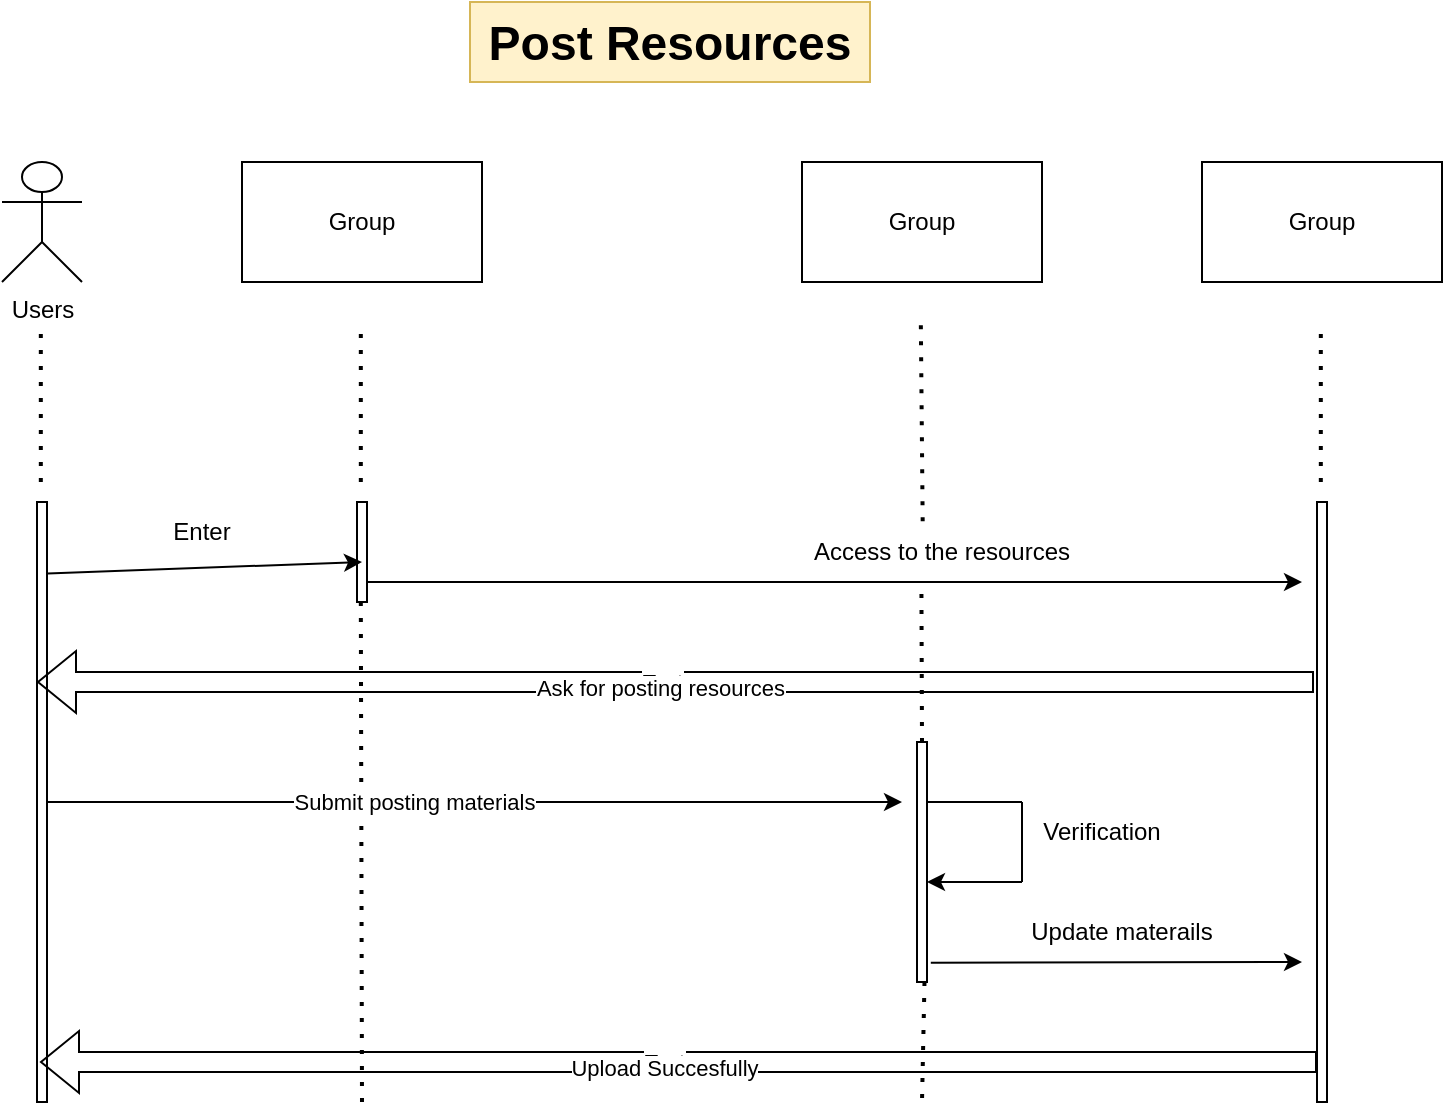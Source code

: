 <mxfile version="24.2.2" type="github">
  <diagram name="หน้า-1" id="47fHZcNuEg1yv10rWDXb">
    <mxGraphModel dx="1050" dy="522" grid="1" gridSize="10" guides="1" tooltips="1" connect="1" arrows="1" fold="1" page="1" pageScale="1" pageWidth="827" pageHeight="1169" math="0" shadow="0">
      <root>
        <mxCell id="0" />
        <mxCell id="1" parent="0" />
        <mxCell id="y_pEZRASfrblptolvBt0-2" value="&lt;h1 style=&quot;margin-top: 0px;&quot;&gt;Post Resources&lt;/h1&gt;" style="text;html=1;whiteSpace=wrap;overflow=hidden;rounded=0;align=center;fillColor=#fff2cc;strokeColor=#d6b656;" vertex="1" parent="1">
          <mxGeometry x="314" y="80" width="200" height="40" as="geometry" />
        </mxCell>
        <mxCell id="y_pEZRASfrblptolvBt0-3" value="Users" style="shape=umlActor;verticalLabelPosition=bottom;verticalAlign=top;html=1;outlineConnect=0;" vertex="1" parent="1">
          <mxGeometry x="80" y="160" width="40" height="60" as="geometry" />
        </mxCell>
        <mxCell id="y_pEZRASfrblptolvBt0-4" value="Group" style="rounded=0;whiteSpace=wrap;html=1;" vertex="1" parent="1">
          <mxGeometry x="200" y="160" width="120" height="60" as="geometry" />
        </mxCell>
        <mxCell id="y_pEZRASfrblptolvBt0-5" value="Group" style="rounded=0;whiteSpace=wrap;html=1;" vertex="1" parent="1">
          <mxGeometry x="480" y="160" width="120" height="60" as="geometry" />
        </mxCell>
        <mxCell id="y_pEZRASfrblptolvBt0-6" value="Group" style="rounded=0;whiteSpace=wrap;html=1;" vertex="1" parent="1">
          <mxGeometry x="680" y="160" width="120" height="60" as="geometry" />
        </mxCell>
        <mxCell id="y_pEZRASfrblptolvBt0-7" value="" style="endArrow=none;dashed=1;html=1;dashPattern=1 3;strokeWidth=2;rounded=0;" edge="1" parent="1">
          <mxGeometry width="50" height="50" relative="1" as="geometry">
            <mxPoint x="99.41" y="320" as="sourcePoint" />
            <mxPoint x="99.41" y="240" as="targetPoint" />
          </mxGeometry>
        </mxCell>
        <mxCell id="y_pEZRASfrblptolvBt0-8" value="" style="endArrow=none;dashed=1;html=1;dashPattern=1 3;strokeWidth=2;rounded=0;" edge="1" parent="1">
          <mxGeometry width="50" height="50" relative="1" as="geometry">
            <mxPoint x="259.41" y="320" as="sourcePoint" />
            <mxPoint x="259.41" y="240" as="targetPoint" />
          </mxGeometry>
        </mxCell>
        <mxCell id="y_pEZRASfrblptolvBt0-9" value="" style="endArrow=none;dashed=1;html=1;dashPattern=1 3;strokeWidth=2;rounded=0;exitX=0.431;exitY=-0.014;exitDx=0;exitDy=0;exitPerimeter=0;" edge="1" parent="1" source="y_pEZRASfrblptolvBt0-18">
          <mxGeometry width="50" height="50" relative="1" as="geometry">
            <mxPoint x="539" y="330" as="sourcePoint" />
            <mxPoint x="539.41" y="240" as="targetPoint" />
          </mxGeometry>
        </mxCell>
        <mxCell id="y_pEZRASfrblptolvBt0-10" value="" style="endArrow=none;dashed=1;html=1;dashPattern=1 3;strokeWidth=2;rounded=0;" edge="1" parent="1">
          <mxGeometry width="50" height="50" relative="1" as="geometry">
            <mxPoint x="739.41" y="320" as="sourcePoint" />
            <mxPoint x="739.41" y="240" as="targetPoint" />
          </mxGeometry>
        </mxCell>
        <mxCell id="y_pEZRASfrblptolvBt0-11" value="" style="rounded=0;whiteSpace=wrap;html=1;" vertex="1" parent="1">
          <mxGeometry x="97.5" y="330" width="5" height="300" as="geometry" />
        </mxCell>
        <mxCell id="y_pEZRASfrblptolvBt0-12" value="" style="rounded=0;whiteSpace=wrap;html=1;" vertex="1" parent="1">
          <mxGeometry x="737.5" y="330" width="5" height="300" as="geometry" />
        </mxCell>
        <mxCell id="y_pEZRASfrblptolvBt0-13" value="" style="rounded=0;whiteSpace=wrap;html=1;" vertex="1" parent="1">
          <mxGeometry x="257.5" y="330" width="5" height="50" as="geometry" />
        </mxCell>
        <mxCell id="y_pEZRASfrblptolvBt0-14" value="" style="endArrow=classic;html=1;rounded=0;exitX=1.06;exitY=0.119;exitDx=0;exitDy=0;exitPerimeter=0;entryX=0.5;entryY=0.6;entryDx=0;entryDy=0;entryPerimeter=0;" edge="1" parent="1" source="y_pEZRASfrblptolvBt0-11" target="y_pEZRASfrblptolvBt0-13">
          <mxGeometry width="50" height="50" relative="1" as="geometry">
            <mxPoint x="110" y="350" as="sourcePoint" />
            <mxPoint x="250" y="360" as="targetPoint" />
          </mxGeometry>
        </mxCell>
        <mxCell id="y_pEZRASfrblptolvBt0-15" value="Enter" style="text;html=1;align=center;verticalAlign=middle;whiteSpace=wrap;rounded=0;" vertex="1" parent="1">
          <mxGeometry x="150" y="330" width="60" height="30" as="geometry" />
        </mxCell>
        <mxCell id="y_pEZRASfrblptolvBt0-16" value="" style="endArrow=none;dashed=1;html=1;dashPattern=1 3;strokeWidth=2;rounded=0;" edge="1" parent="1">
          <mxGeometry width="50" height="50" relative="1" as="geometry">
            <mxPoint x="260" y="630" as="sourcePoint" />
            <mxPoint x="259.41" y="380" as="targetPoint" />
          </mxGeometry>
        </mxCell>
        <mxCell id="y_pEZRASfrblptolvBt0-17" value="" style="endArrow=classic;html=1;rounded=0;exitX=1.117;exitY=0.159;exitDx=0;exitDy=0;exitPerimeter=0;" edge="1" parent="1">
          <mxGeometry width="50" height="50" relative="1" as="geometry">
            <mxPoint x="262.5" y="370" as="sourcePoint" />
            <mxPoint x="730" y="370" as="targetPoint" />
          </mxGeometry>
        </mxCell>
        <mxCell id="y_pEZRASfrblptolvBt0-18" value="Access to the resources" style="text;html=1;align=center;verticalAlign=middle;whiteSpace=wrap;rounded=0;" vertex="1" parent="1">
          <mxGeometry x="480" y="340" width="140" height="30" as="geometry" />
        </mxCell>
        <mxCell id="y_pEZRASfrblptolvBt0-19" value="" style="endArrow=none;dashed=1;html=1;dashPattern=1 3;strokeWidth=2;rounded=0;" edge="1" parent="1">
          <mxGeometry width="50" height="50" relative="1" as="geometry">
            <mxPoint x="540" y="450" as="sourcePoint" />
            <mxPoint x="539.7" y="370" as="targetPoint" />
          </mxGeometry>
        </mxCell>
        <mxCell id="y_pEZRASfrblptolvBt0-20" value="" style="shape=flexArrow;endArrow=classic;html=1;rounded=0;entryX=0.5;entryY=0.368;entryDx=0;entryDy=0;entryPerimeter=0;" edge="1" parent="1">
          <mxGeometry width="50" height="50" relative="1" as="geometry">
            <mxPoint x="736" y="420" as="sourcePoint" />
            <mxPoint x="97.5" y="420.0" as="targetPoint" />
          </mxGeometry>
        </mxCell>
        <mxCell id="y_pEZRASfrblptolvBt0-21" value="Text" style="edgeLabel;html=1;align=center;verticalAlign=middle;resizable=0;points=[];" vertex="1" connectable="0" parent="y_pEZRASfrblptolvBt0-20">
          <mxGeometry x="0.022" relative="1" as="geometry">
            <mxPoint as="offset" />
          </mxGeometry>
        </mxCell>
        <mxCell id="y_pEZRASfrblptolvBt0-22" value="Ask for posting resources" style="edgeLabel;html=1;align=center;verticalAlign=middle;resizable=0;points=[];" vertex="1" connectable="0" parent="y_pEZRASfrblptolvBt0-20">
          <mxGeometry x="0.025" y="3" relative="1" as="geometry">
            <mxPoint as="offset" />
          </mxGeometry>
        </mxCell>
        <mxCell id="y_pEZRASfrblptolvBt0-23" value="" style="rounded=0;whiteSpace=wrap;html=1;" vertex="1" parent="1">
          <mxGeometry x="537.5" y="450" width="5" height="120" as="geometry" />
        </mxCell>
        <mxCell id="y_pEZRASfrblptolvBt0-24" value="" style="endArrow=classic;html=1;rounded=0;exitX=1.117;exitY=0.159;exitDx=0;exitDy=0;exitPerimeter=0;" edge="1" parent="1">
          <mxGeometry width="50" height="50" relative="1" as="geometry">
            <mxPoint x="102.5" y="480" as="sourcePoint" />
            <mxPoint x="530" y="480" as="targetPoint" />
          </mxGeometry>
        </mxCell>
        <mxCell id="y_pEZRASfrblptolvBt0-26" value="Submit posting materials" style="edgeLabel;html=1;align=center;verticalAlign=middle;resizable=0;points=[];" vertex="1" connectable="0" parent="y_pEZRASfrblptolvBt0-24">
          <mxGeometry x="-0.141" relative="1" as="geometry">
            <mxPoint as="offset" />
          </mxGeometry>
        </mxCell>
        <mxCell id="y_pEZRASfrblptolvBt0-29" value="" style="endArrow=none;html=1;rounded=0;" edge="1" parent="1">
          <mxGeometry width="50" height="50" relative="1" as="geometry">
            <mxPoint x="542.5" y="480" as="sourcePoint" />
            <mxPoint x="590" y="480" as="targetPoint" />
          </mxGeometry>
        </mxCell>
        <mxCell id="y_pEZRASfrblptolvBt0-30" value="" style="endArrow=none;html=1;rounded=0;" edge="1" parent="1">
          <mxGeometry width="50" height="50" relative="1" as="geometry">
            <mxPoint x="590" y="480" as="sourcePoint" />
            <mxPoint x="590" y="520" as="targetPoint" />
          </mxGeometry>
        </mxCell>
        <mxCell id="y_pEZRASfrblptolvBt0-31" value="" style="endArrow=classic;html=1;rounded=0;entryX=1.167;entryY=0.661;entryDx=0;entryDy=0;entryPerimeter=0;" edge="1" parent="1">
          <mxGeometry width="50" height="50" relative="1" as="geometry">
            <mxPoint x="590" y="520" as="sourcePoint" />
            <mxPoint x="542.495" y="520.0" as="targetPoint" />
          </mxGeometry>
        </mxCell>
        <mxCell id="y_pEZRASfrblptolvBt0-32" value="Verification" style="text;html=1;align=center;verticalAlign=middle;whiteSpace=wrap;rounded=0;" vertex="1" parent="1">
          <mxGeometry x="600" y="480" width="60" height="30" as="geometry" />
        </mxCell>
        <mxCell id="y_pEZRASfrblptolvBt0-33" value="" style="endArrow=classic;html=1;rounded=0;exitX=1.38;exitY=0.92;exitDx=0;exitDy=0;exitPerimeter=0;" edge="1" parent="1" source="y_pEZRASfrblptolvBt0-23">
          <mxGeometry width="50" height="50" relative="1" as="geometry">
            <mxPoint x="550" y="560" as="sourcePoint" />
            <mxPoint x="730" y="560" as="targetPoint" />
          </mxGeometry>
        </mxCell>
        <mxCell id="y_pEZRASfrblptolvBt0-34" value="Update materails" style="text;html=1;align=center;verticalAlign=middle;whiteSpace=wrap;rounded=0;" vertex="1" parent="1">
          <mxGeometry x="570" y="530" width="140" height="30" as="geometry" />
        </mxCell>
        <mxCell id="y_pEZRASfrblptolvBt0-35" value="" style="endArrow=none;dashed=1;html=1;dashPattern=1 3;strokeWidth=2;rounded=0;exitX=0.75;exitY=1;exitDx=0;exitDy=0;" edge="1" parent="1" source="y_pEZRASfrblptolvBt0-23">
          <mxGeometry width="50" height="50" relative="1" as="geometry">
            <mxPoint x="570" y="560" as="sourcePoint" />
            <mxPoint x="540" y="630" as="targetPoint" />
          </mxGeometry>
        </mxCell>
        <mxCell id="y_pEZRASfrblptolvBt0-36" value="" style="shape=flexArrow;endArrow=classic;html=1;rounded=0;entryX=0.5;entryY=0.368;entryDx=0;entryDy=0;entryPerimeter=0;" edge="1" parent="1">
          <mxGeometry width="50" height="50" relative="1" as="geometry">
            <mxPoint x="737.5" y="610" as="sourcePoint" />
            <mxPoint x="99" y="610.0" as="targetPoint" />
          </mxGeometry>
        </mxCell>
        <mxCell id="y_pEZRASfrblptolvBt0-37" value="Text" style="edgeLabel;html=1;align=center;verticalAlign=middle;resizable=0;points=[];" vertex="1" connectable="0" parent="y_pEZRASfrblptolvBt0-36">
          <mxGeometry x="0.022" relative="1" as="geometry">
            <mxPoint as="offset" />
          </mxGeometry>
        </mxCell>
        <mxCell id="y_pEZRASfrblptolvBt0-38" value="Upload Succesfully" style="edgeLabel;html=1;align=center;verticalAlign=middle;resizable=0;points=[];" vertex="1" connectable="0" parent="y_pEZRASfrblptolvBt0-36">
          <mxGeometry x="0.025" y="3" relative="1" as="geometry">
            <mxPoint as="offset" />
          </mxGeometry>
        </mxCell>
      </root>
    </mxGraphModel>
  </diagram>
</mxfile>
